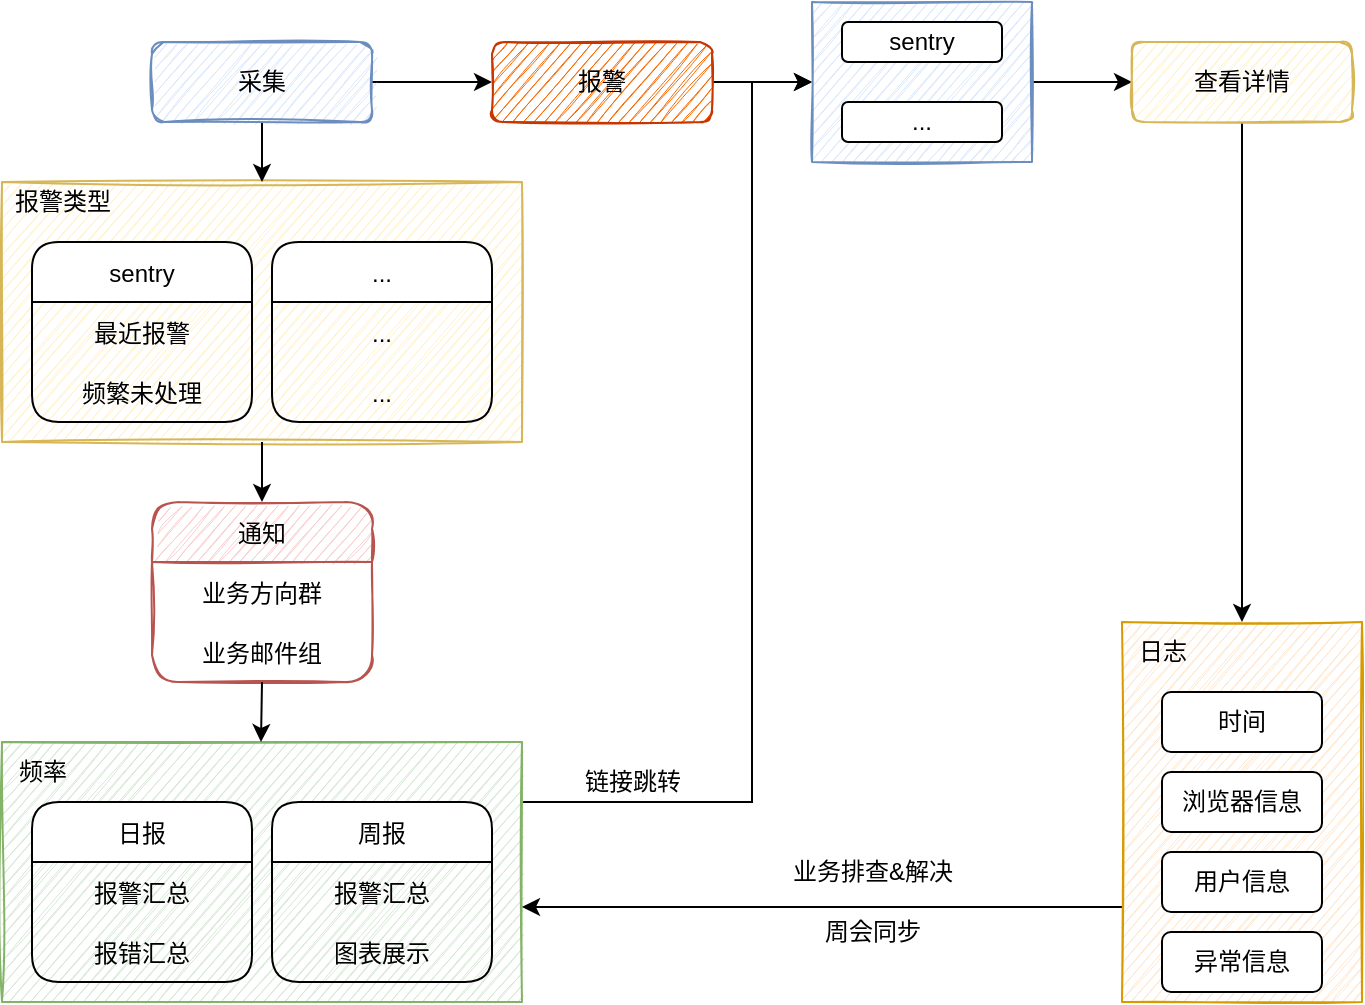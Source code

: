 <mxfile version="16.6.3" type="github">
  <diagram name="Page-1" id="b520641d-4fe3-3701-9064-5fc419738815">
    <mxGraphModel dx="946" dy="511" grid="1" gridSize="10" guides="1" tooltips="1" connect="1" arrows="1" fold="1" page="1" pageScale="1" pageWidth="1100" pageHeight="850" background="none" math="0" shadow="0">
      <root>
        <mxCell id="0" />
        <mxCell id="1" parent="0" />
        <mxCell id="KReyotMgQyyD9HD0KRVR-60" value="" style="rounded=0;whiteSpace=wrap;html=1;glass=0;sketch=1;fillColor=#fff2cc;strokeColor=#d6b656;" vertex="1" parent="1">
          <mxGeometry x="105" y="150" width="260" height="130" as="geometry" />
        </mxCell>
        <mxCell id="KReyotMgQyyD9HD0KRVR-67" style="edgeStyle=orthogonalEdgeStyle;rounded=0;orthogonalLoop=1;jettySize=auto;html=1;entryX=0;entryY=0.5;entryDx=0;entryDy=0;" edge="1" parent="1" source="KReyotMgQyyD9HD0KRVR-53" target="KReyotMgQyyD9HD0KRVR-58">
          <mxGeometry relative="1" as="geometry">
            <mxPoint x="480" y="100" as="targetPoint" />
            <Array as="points">
              <mxPoint x="480" y="460" />
              <mxPoint x="480" y="100" />
            </Array>
          </mxGeometry>
        </mxCell>
        <mxCell id="KReyotMgQyyD9HD0KRVR-53" value="" style="rounded=0;whiteSpace=wrap;html=1;glass=0;sketch=1;fillColor=#d5e8d4;strokeColor=#82b366;" vertex="1" parent="1">
          <mxGeometry x="105" y="430" width="260" height="130" as="geometry" />
        </mxCell>
        <mxCell id="KReyotMgQyyD9HD0KRVR-3" value="周报" style="swimlane;fontStyle=0;childLayout=stackLayout;horizontal=1;startSize=30;horizontalStack=0;resizeParent=1;resizeParentMax=0;resizeLast=0;collapsible=1;marginBottom=0;glass=0;sketch=0;rounded=1;" vertex="1" parent="1">
          <mxGeometry x="240" y="460" width="110" height="90" as="geometry" />
        </mxCell>
        <mxCell id="KReyotMgQyyD9HD0KRVR-4" value="报警汇总" style="text;strokeColor=none;fillColor=none;align=center;verticalAlign=middle;spacingLeft=4;spacingRight=4;overflow=hidden;points=[[0,0.5],[1,0.5]];portConstraint=eastwest;rotatable=0;" vertex="1" parent="KReyotMgQyyD9HD0KRVR-3">
          <mxGeometry y="30" width="110" height="30" as="geometry" />
        </mxCell>
        <mxCell id="KReyotMgQyyD9HD0KRVR-5" value="图表展示" style="text;strokeColor=none;fillColor=none;align=center;verticalAlign=middle;spacingLeft=4;spacingRight=4;overflow=hidden;points=[[0,0.5],[1,0.5]];portConstraint=eastwest;rotatable=0;" vertex="1" parent="KReyotMgQyyD9HD0KRVR-3">
          <mxGeometry y="60" width="110" height="30" as="geometry" />
        </mxCell>
        <mxCell id="KReyotMgQyyD9HD0KRVR-11" value="日报" style="swimlane;fontStyle=0;childLayout=stackLayout;horizontal=1;startSize=30;horizontalStack=0;resizeParent=1;resizeParentMax=0;resizeLast=0;collapsible=1;marginBottom=0;rounded=1;" vertex="1" parent="1">
          <mxGeometry x="120" y="460" width="110" height="90" as="geometry" />
        </mxCell>
        <mxCell id="KReyotMgQyyD9HD0KRVR-12" value="报警汇总" style="text;strokeColor=none;fillColor=none;align=center;verticalAlign=middle;spacingLeft=4;spacingRight=4;overflow=hidden;points=[[0,0.5],[1,0.5]];portConstraint=eastwest;rotatable=0;" vertex="1" parent="KReyotMgQyyD9HD0KRVR-11">
          <mxGeometry y="30" width="110" height="30" as="geometry" />
        </mxCell>
        <mxCell id="KReyotMgQyyD9HD0KRVR-13" value="报错汇总" style="text;strokeColor=none;fillColor=none;align=center;verticalAlign=middle;spacingLeft=4;spacingRight=4;overflow=hidden;points=[[0,0.5],[1,0.5]];portConstraint=eastwest;rotatable=0;" vertex="1" parent="KReyotMgQyyD9HD0KRVR-11">
          <mxGeometry y="60" width="110" height="30" as="geometry" />
        </mxCell>
        <mxCell id="KReyotMgQyyD9HD0KRVR-20" value="通知" style="swimlane;fontStyle=0;childLayout=stackLayout;horizontal=1;startSize=30;horizontalStack=0;resizeParent=1;resizeParentMax=0;resizeLast=0;collapsible=1;marginBottom=0;rounded=1;glass=0;sketch=1;fillColor=#f8cecc;strokeColor=#b85450;" vertex="1" parent="1">
          <mxGeometry x="180" y="310" width="110" height="90" as="geometry" />
        </mxCell>
        <mxCell id="KReyotMgQyyD9HD0KRVR-21" value="业务方向群" style="text;strokeColor=none;fillColor=none;align=center;verticalAlign=middle;spacingLeft=4;spacingRight=4;overflow=hidden;points=[[0,0.5],[1,0.5]];portConstraint=eastwest;rotatable=0;rounded=1;glass=0;sketch=0;" vertex="1" parent="KReyotMgQyyD9HD0KRVR-20">
          <mxGeometry y="30" width="110" height="30" as="geometry" />
        </mxCell>
        <mxCell id="KReyotMgQyyD9HD0KRVR-22" value="业务邮件组" style="text;strokeColor=none;fillColor=none;align=center;verticalAlign=middle;spacingLeft=4;spacingRight=4;overflow=hidden;points=[[0,0.5],[1,0.5]];portConstraint=eastwest;rotatable=0;rounded=1;glass=0;sketch=0;" vertex="1" parent="KReyotMgQyyD9HD0KRVR-20">
          <mxGeometry y="60" width="110" height="30" as="geometry" />
        </mxCell>
        <mxCell id="KReyotMgQyyD9HD0KRVR-42" value="" style="edgeStyle=orthogonalEdgeStyle;rounded=0;orthogonalLoop=1;jettySize=auto;html=1;" edge="1" parent="1" source="KReyotMgQyyD9HD0KRVR-38" target="KReyotMgQyyD9HD0KRVR-41">
          <mxGeometry relative="1" as="geometry" />
        </mxCell>
        <mxCell id="KReyotMgQyyD9HD0KRVR-52" value="" style="edgeStyle=orthogonalEdgeStyle;rounded=0;orthogonalLoop=1;jettySize=auto;html=1;" edge="1" parent="1" source="KReyotMgQyyD9HD0KRVR-38">
          <mxGeometry relative="1" as="geometry">
            <mxPoint x="235" y="150" as="targetPoint" />
          </mxGeometry>
        </mxCell>
        <mxCell id="KReyotMgQyyD9HD0KRVR-38" value="采集" style="rounded=1;whiteSpace=wrap;html=1;glass=0;sketch=1;fillColor=#dae8fc;strokeColor=#6c8ebf;" vertex="1" parent="1">
          <mxGeometry x="180" y="80" width="110" height="40" as="geometry" />
        </mxCell>
        <mxCell id="KReyotMgQyyD9HD0KRVR-59" value="" style="edgeStyle=orthogonalEdgeStyle;rounded=0;orthogonalLoop=1;jettySize=auto;html=1;" edge="1" parent="1" source="KReyotMgQyyD9HD0KRVR-41" target="KReyotMgQyyD9HD0KRVR-58">
          <mxGeometry relative="1" as="geometry" />
        </mxCell>
        <mxCell id="KReyotMgQyyD9HD0KRVR-41" value="报警" style="rounded=1;whiteSpace=wrap;html=1;glass=0;sketch=1;fillColor=#fa6800;fontColor=#000000;strokeColor=#C73500;" vertex="1" parent="1">
          <mxGeometry x="350" y="80" width="110" height="40" as="geometry" />
        </mxCell>
        <mxCell id="KReyotMgQyyD9HD0KRVR-47" value="sentry" style="swimlane;fontStyle=0;childLayout=stackLayout;horizontal=1;startSize=30;horizontalStack=0;resizeParent=1;resizeParentMax=0;resizeLast=0;collapsible=1;marginBottom=0;rounded=1;glass=0;sketch=0;" vertex="1" parent="1">
          <mxGeometry x="120" y="180" width="110" height="90" as="geometry" />
        </mxCell>
        <mxCell id="KReyotMgQyyD9HD0KRVR-48" value="最近报警" style="text;strokeColor=none;fillColor=none;align=center;verticalAlign=middle;spacingLeft=4;spacingRight=4;overflow=hidden;points=[[0,0.5],[1,0.5]];portConstraint=eastwest;rotatable=0;rounded=1;glass=0;sketch=0;" vertex="1" parent="KReyotMgQyyD9HD0KRVR-47">
          <mxGeometry y="30" width="110" height="30" as="geometry" />
        </mxCell>
        <mxCell id="KReyotMgQyyD9HD0KRVR-49" value="频繁未处理" style="text;strokeColor=none;fillColor=none;align=center;verticalAlign=middle;spacingLeft=4;spacingRight=4;overflow=hidden;points=[[0,0.5],[1,0.5]];portConstraint=eastwest;rotatable=0;rounded=1;glass=0;sketch=0;" vertex="1" parent="KReyotMgQyyD9HD0KRVR-47">
          <mxGeometry y="60" width="110" height="30" as="geometry" />
        </mxCell>
        <mxCell id="KReyotMgQyyD9HD0KRVR-51" value="" style="endArrow=classic;html=1;rounded=0;entryX=0.5;entryY=0;entryDx=0;entryDy=0;" edge="1" parent="1" target="KReyotMgQyyD9HD0KRVR-20">
          <mxGeometry width="50" height="50" relative="1" as="geometry">
            <mxPoint x="235" y="280" as="sourcePoint" />
            <mxPoint x="234.5" y="270" as="targetPoint" />
          </mxGeometry>
        </mxCell>
        <mxCell id="KReyotMgQyyD9HD0KRVR-55" value="频率" style="text;html=1;align=center;verticalAlign=middle;resizable=0;points=[];autosize=1;strokeColor=none;fillColor=none;" vertex="1" parent="1">
          <mxGeometry x="105" y="435" width="40" height="20" as="geometry" />
        </mxCell>
        <mxCell id="KReyotMgQyyD9HD0KRVR-57" value="" style="endArrow=classic;html=1;rounded=0;" edge="1" parent="1">
          <mxGeometry width="50" height="50" relative="1" as="geometry">
            <mxPoint x="235" y="400" as="sourcePoint" />
            <mxPoint x="234.5" y="430" as="targetPoint" />
          </mxGeometry>
        </mxCell>
        <mxCell id="KReyotMgQyyD9HD0KRVR-70" value="" style="edgeStyle=orthogonalEdgeStyle;rounded=0;orthogonalLoop=1;jettySize=auto;html=1;" edge="1" parent="1" source="KReyotMgQyyD9HD0KRVR-58" target="KReyotMgQyyD9HD0KRVR-69">
          <mxGeometry relative="1" as="geometry" />
        </mxCell>
        <mxCell id="KReyotMgQyyD9HD0KRVR-58" value="" style="rounded=0;whiteSpace=wrap;html=1;glass=0;sketch=1;fillColor=#dae8fc;strokeColor=#6c8ebf;" vertex="1" parent="1">
          <mxGeometry x="510" y="60" width="110" height="80" as="geometry" />
        </mxCell>
        <mxCell id="KReyotMgQyyD9HD0KRVR-61" value="..." style="swimlane;fontStyle=0;childLayout=stackLayout;horizontal=1;startSize=30;horizontalStack=0;resizeParent=1;resizeParentMax=0;resizeLast=0;collapsible=1;marginBottom=0;rounded=1;glass=0;sketch=0;" vertex="1" parent="1">
          <mxGeometry x="240" y="180" width="110" height="90" as="geometry" />
        </mxCell>
        <mxCell id="KReyotMgQyyD9HD0KRVR-62" value="..." style="text;strokeColor=none;fillColor=none;align=center;verticalAlign=middle;spacingLeft=4;spacingRight=4;overflow=hidden;points=[[0,0.5],[1,0.5]];portConstraint=eastwest;rotatable=0;rounded=1;glass=0;sketch=0;" vertex="1" parent="KReyotMgQyyD9HD0KRVR-61">
          <mxGeometry y="30" width="110" height="30" as="geometry" />
        </mxCell>
        <mxCell id="KReyotMgQyyD9HD0KRVR-63" value="..." style="text;strokeColor=none;fillColor=none;align=center;verticalAlign=middle;spacingLeft=4;spacingRight=4;overflow=hidden;points=[[0,0.5],[1,0.5]];portConstraint=eastwest;rotatable=0;rounded=1;glass=0;sketch=0;" vertex="1" parent="KReyotMgQyyD9HD0KRVR-61">
          <mxGeometry y="60" width="110" height="30" as="geometry" />
        </mxCell>
        <mxCell id="KReyotMgQyyD9HD0KRVR-64" value="报警类型" style="text;html=1;align=center;verticalAlign=middle;resizable=0;points=[];autosize=1;strokeColor=none;fillColor=none;" vertex="1" parent="1">
          <mxGeometry x="105" y="150" width="60" height="20" as="geometry" />
        </mxCell>
        <mxCell id="KReyotMgQyyD9HD0KRVR-65" value="sentry" style="rounded=1;whiteSpace=wrap;html=1;glass=0;sketch=0;" vertex="1" parent="1">
          <mxGeometry x="525" y="70" width="80" height="20" as="geometry" />
        </mxCell>
        <mxCell id="KReyotMgQyyD9HD0KRVR-66" value="..." style="rounded=1;whiteSpace=wrap;html=1;glass=0;sketch=0;" vertex="1" parent="1">
          <mxGeometry x="525" y="110" width="80" height="20" as="geometry" />
        </mxCell>
        <mxCell id="KReyotMgQyyD9HD0KRVR-68" value="链接跳转" style="text;html=1;align=center;verticalAlign=middle;resizable=0;points=[];autosize=1;strokeColor=none;fillColor=none;" vertex="1" parent="1">
          <mxGeometry x="390" y="440" width="60" height="20" as="geometry" />
        </mxCell>
        <mxCell id="KReyotMgQyyD9HD0KRVR-78" style="edgeStyle=orthogonalEdgeStyle;rounded=0;orthogonalLoop=1;jettySize=auto;html=1;entryX=0.5;entryY=0;entryDx=0;entryDy=0;" edge="1" parent="1" source="KReyotMgQyyD9HD0KRVR-69" target="KReyotMgQyyD9HD0KRVR-71">
          <mxGeometry relative="1" as="geometry" />
        </mxCell>
        <mxCell id="KReyotMgQyyD9HD0KRVR-69" value="查看详情" style="rounded=1;whiteSpace=wrap;html=1;glass=0;sketch=1;fillColor=#fff2cc;strokeColor=#d6b656;" vertex="1" parent="1">
          <mxGeometry x="670" y="80" width="110" height="40" as="geometry" />
        </mxCell>
        <mxCell id="KReyotMgQyyD9HD0KRVR-85" style="edgeStyle=orthogonalEdgeStyle;rounded=0;orthogonalLoop=1;jettySize=auto;html=1;exitX=0;exitY=0.75;exitDx=0;exitDy=0;entryX=1;entryY=0.627;entryDx=0;entryDy=0;entryPerimeter=0;" edge="1" parent="1" source="KReyotMgQyyD9HD0KRVR-71" target="KReyotMgQyyD9HD0KRVR-53">
          <mxGeometry relative="1" as="geometry">
            <Array as="points">
              <mxPoint x="665" y="512" />
            </Array>
          </mxGeometry>
        </mxCell>
        <mxCell id="KReyotMgQyyD9HD0KRVR-71" value="" style="rounded=0;whiteSpace=wrap;html=1;glass=0;sketch=1;fillColor=#ffe6cc;strokeColor=#d79b00;" vertex="1" parent="1">
          <mxGeometry x="665" y="370" width="120" height="190" as="geometry" />
        </mxCell>
        <mxCell id="KReyotMgQyyD9HD0KRVR-72" value="时间" style="rounded=1;whiteSpace=wrap;html=1;glass=0;sketch=0;" vertex="1" parent="1">
          <mxGeometry x="685" y="405" width="80" height="30" as="geometry" />
        </mxCell>
        <mxCell id="KReyotMgQyyD9HD0KRVR-73" value="浏览器信息" style="rounded=1;whiteSpace=wrap;html=1;glass=0;sketch=0;" vertex="1" parent="1">
          <mxGeometry x="685" y="445" width="80" height="30" as="geometry" />
        </mxCell>
        <mxCell id="KReyotMgQyyD9HD0KRVR-75" value="用户信息" style="rounded=1;whiteSpace=wrap;html=1;glass=0;sketch=0;" vertex="1" parent="1">
          <mxGeometry x="685" y="485" width="80" height="30" as="geometry" />
        </mxCell>
        <mxCell id="KReyotMgQyyD9HD0KRVR-76" value="异常信息" style="rounded=1;whiteSpace=wrap;html=1;glass=0;sketch=0;" vertex="1" parent="1">
          <mxGeometry x="685" y="525" width="80" height="30" as="geometry" />
        </mxCell>
        <mxCell id="KReyotMgQyyD9HD0KRVR-77" value="日志" style="text;html=1;align=center;verticalAlign=middle;resizable=0;points=[];autosize=1;strokeColor=none;fillColor=none;" vertex="1" parent="1">
          <mxGeometry x="665" y="375" width="40" height="20" as="geometry" />
        </mxCell>
        <mxCell id="KReyotMgQyyD9HD0KRVR-86" value="业务排查&amp;amp;解决" style="text;html=1;align=center;verticalAlign=middle;resizable=0;points=[];autosize=1;strokeColor=none;fillColor=none;" vertex="1" parent="1">
          <mxGeometry x="490" y="485" width="100" height="20" as="geometry" />
        </mxCell>
        <mxCell id="KReyotMgQyyD9HD0KRVR-87" value="周会同步" style="text;html=1;align=center;verticalAlign=middle;resizable=0;points=[];autosize=1;strokeColor=none;fillColor=none;" vertex="1" parent="1">
          <mxGeometry x="510" y="515" width="60" height="20" as="geometry" />
        </mxCell>
      </root>
    </mxGraphModel>
  </diagram>
</mxfile>
